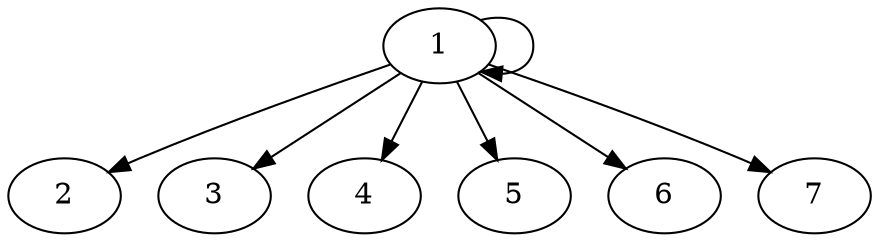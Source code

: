 digraph G {
center = 1;
size="10,10";
1;
2;
3;
4;
5;
6;
7;
1 -> 1 ;
1 -> 2 ;
1 -> 3 ;
1 -> 4 ;
1 -> 5 ;
1 -> 6 ;
1 -> 7 ;
}